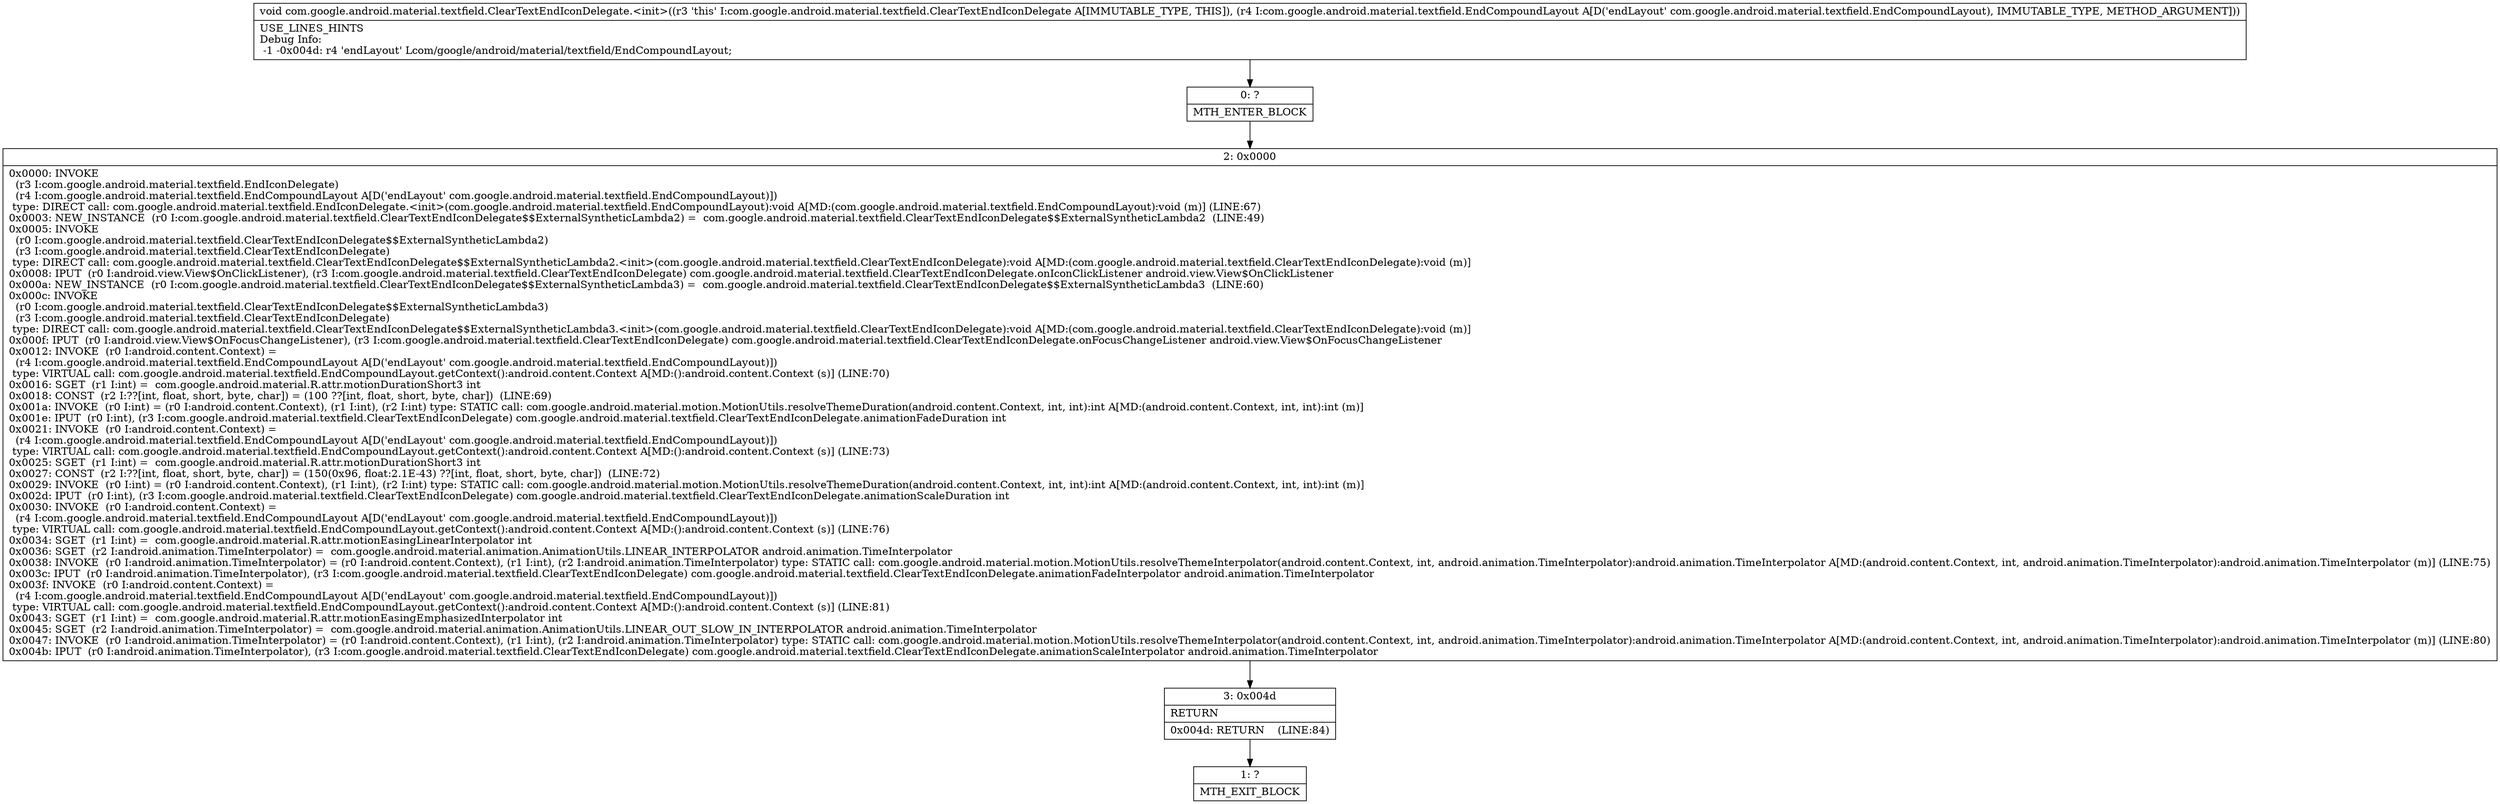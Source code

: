 digraph "CFG forcom.google.android.material.textfield.ClearTextEndIconDelegate.\<init\>(Lcom\/google\/android\/material\/textfield\/EndCompoundLayout;)V" {
Node_0 [shape=record,label="{0\:\ ?|MTH_ENTER_BLOCK\l}"];
Node_2 [shape=record,label="{2\:\ 0x0000|0x0000: INVOKE  \l  (r3 I:com.google.android.material.textfield.EndIconDelegate)\l  (r4 I:com.google.android.material.textfield.EndCompoundLayout A[D('endLayout' com.google.android.material.textfield.EndCompoundLayout)])\l type: DIRECT call: com.google.android.material.textfield.EndIconDelegate.\<init\>(com.google.android.material.textfield.EndCompoundLayout):void A[MD:(com.google.android.material.textfield.EndCompoundLayout):void (m)] (LINE:67)\l0x0003: NEW_INSTANCE  (r0 I:com.google.android.material.textfield.ClearTextEndIconDelegate$$ExternalSyntheticLambda2) =  com.google.android.material.textfield.ClearTextEndIconDelegate$$ExternalSyntheticLambda2  (LINE:49)\l0x0005: INVOKE  \l  (r0 I:com.google.android.material.textfield.ClearTextEndIconDelegate$$ExternalSyntheticLambda2)\l  (r3 I:com.google.android.material.textfield.ClearTextEndIconDelegate)\l type: DIRECT call: com.google.android.material.textfield.ClearTextEndIconDelegate$$ExternalSyntheticLambda2.\<init\>(com.google.android.material.textfield.ClearTextEndIconDelegate):void A[MD:(com.google.android.material.textfield.ClearTextEndIconDelegate):void (m)]\l0x0008: IPUT  (r0 I:android.view.View$OnClickListener), (r3 I:com.google.android.material.textfield.ClearTextEndIconDelegate) com.google.android.material.textfield.ClearTextEndIconDelegate.onIconClickListener android.view.View$OnClickListener \l0x000a: NEW_INSTANCE  (r0 I:com.google.android.material.textfield.ClearTextEndIconDelegate$$ExternalSyntheticLambda3) =  com.google.android.material.textfield.ClearTextEndIconDelegate$$ExternalSyntheticLambda3  (LINE:60)\l0x000c: INVOKE  \l  (r0 I:com.google.android.material.textfield.ClearTextEndIconDelegate$$ExternalSyntheticLambda3)\l  (r3 I:com.google.android.material.textfield.ClearTextEndIconDelegate)\l type: DIRECT call: com.google.android.material.textfield.ClearTextEndIconDelegate$$ExternalSyntheticLambda3.\<init\>(com.google.android.material.textfield.ClearTextEndIconDelegate):void A[MD:(com.google.android.material.textfield.ClearTextEndIconDelegate):void (m)]\l0x000f: IPUT  (r0 I:android.view.View$OnFocusChangeListener), (r3 I:com.google.android.material.textfield.ClearTextEndIconDelegate) com.google.android.material.textfield.ClearTextEndIconDelegate.onFocusChangeListener android.view.View$OnFocusChangeListener \l0x0012: INVOKE  (r0 I:android.content.Context) = \l  (r4 I:com.google.android.material.textfield.EndCompoundLayout A[D('endLayout' com.google.android.material.textfield.EndCompoundLayout)])\l type: VIRTUAL call: com.google.android.material.textfield.EndCompoundLayout.getContext():android.content.Context A[MD:():android.content.Context (s)] (LINE:70)\l0x0016: SGET  (r1 I:int) =  com.google.android.material.R.attr.motionDurationShort3 int \l0x0018: CONST  (r2 I:??[int, float, short, byte, char]) = (100 ??[int, float, short, byte, char])  (LINE:69)\l0x001a: INVOKE  (r0 I:int) = (r0 I:android.content.Context), (r1 I:int), (r2 I:int) type: STATIC call: com.google.android.material.motion.MotionUtils.resolveThemeDuration(android.content.Context, int, int):int A[MD:(android.content.Context, int, int):int (m)]\l0x001e: IPUT  (r0 I:int), (r3 I:com.google.android.material.textfield.ClearTextEndIconDelegate) com.google.android.material.textfield.ClearTextEndIconDelegate.animationFadeDuration int \l0x0021: INVOKE  (r0 I:android.content.Context) = \l  (r4 I:com.google.android.material.textfield.EndCompoundLayout A[D('endLayout' com.google.android.material.textfield.EndCompoundLayout)])\l type: VIRTUAL call: com.google.android.material.textfield.EndCompoundLayout.getContext():android.content.Context A[MD:():android.content.Context (s)] (LINE:73)\l0x0025: SGET  (r1 I:int) =  com.google.android.material.R.attr.motionDurationShort3 int \l0x0027: CONST  (r2 I:??[int, float, short, byte, char]) = (150(0x96, float:2.1E\-43) ??[int, float, short, byte, char])  (LINE:72)\l0x0029: INVOKE  (r0 I:int) = (r0 I:android.content.Context), (r1 I:int), (r2 I:int) type: STATIC call: com.google.android.material.motion.MotionUtils.resolveThemeDuration(android.content.Context, int, int):int A[MD:(android.content.Context, int, int):int (m)]\l0x002d: IPUT  (r0 I:int), (r3 I:com.google.android.material.textfield.ClearTextEndIconDelegate) com.google.android.material.textfield.ClearTextEndIconDelegate.animationScaleDuration int \l0x0030: INVOKE  (r0 I:android.content.Context) = \l  (r4 I:com.google.android.material.textfield.EndCompoundLayout A[D('endLayout' com.google.android.material.textfield.EndCompoundLayout)])\l type: VIRTUAL call: com.google.android.material.textfield.EndCompoundLayout.getContext():android.content.Context A[MD:():android.content.Context (s)] (LINE:76)\l0x0034: SGET  (r1 I:int) =  com.google.android.material.R.attr.motionEasingLinearInterpolator int \l0x0036: SGET  (r2 I:android.animation.TimeInterpolator) =  com.google.android.material.animation.AnimationUtils.LINEAR_INTERPOLATOR android.animation.TimeInterpolator \l0x0038: INVOKE  (r0 I:android.animation.TimeInterpolator) = (r0 I:android.content.Context), (r1 I:int), (r2 I:android.animation.TimeInterpolator) type: STATIC call: com.google.android.material.motion.MotionUtils.resolveThemeInterpolator(android.content.Context, int, android.animation.TimeInterpolator):android.animation.TimeInterpolator A[MD:(android.content.Context, int, android.animation.TimeInterpolator):android.animation.TimeInterpolator (m)] (LINE:75)\l0x003c: IPUT  (r0 I:android.animation.TimeInterpolator), (r3 I:com.google.android.material.textfield.ClearTextEndIconDelegate) com.google.android.material.textfield.ClearTextEndIconDelegate.animationFadeInterpolator android.animation.TimeInterpolator \l0x003f: INVOKE  (r0 I:android.content.Context) = \l  (r4 I:com.google.android.material.textfield.EndCompoundLayout A[D('endLayout' com.google.android.material.textfield.EndCompoundLayout)])\l type: VIRTUAL call: com.google.android.material.textfield.EndCompoundLayout.getContext():android.content.Context A[MD:():android.content.Context (s)] (LINE:81)\l0x0043: SGET  (r1 I:int) =  com.google.android.material.R.attr.motionEasingEmphasizedInterpolator int \l0x0045: SGET  (r2 I:android.animation.TimeInterpolator) =  com.google.android.material.animation.AnimationUtils.LINEAR_OUT_SLOW_IN_INTERPOLATOR android.animation.TimeInterpolator \l0x0047: INVOKE  (r0 I:android.animation.TimeInterpolator) = (r0 I:android.content.Context), (r1 I:int), (r2 I:android.animation.TimeInterpolator) type: STATIC call: com.google.android.material.motion.MotionUtils.resolveThemeInterpolator(android.content.Context, int, android.animation.TimeInterpolator):android.animation.TimeInterpolator A[MD:(android.content.Context, int, android.animation.TimeInterpolator):android.animation.TimeInterpolator (m)] (LINE:80)\l0x004b: IPUT  (r0 I:android.animation.TimeInterpolator), (r3 I:com.google.android.material.textfield.ClearTextEndIconDelegate) com.google.android.material.textfield.ClearTextEndIconDelegate.animationScaleInterpolator android.animation.TimeInterpolator \l}"];
Node_3 [shape=record,label="{3\:\ 0x004d|RETURN\l|0x004d: RETURN    (LINE:84)\l}"];
Node_1 [shape=record,label="{1\:\ ?|MTH_EXIT_BLOCK\l}"];
MethodNode[shape=record,label="{void com.google.android.material.textfield.ClearTextEndIconDelegate.\<init\>((r3 'this' I:com.google.android.material.textfield.ClearTextEndIconDelegate A[IMMUTABLE_TYPE, THIS]), (r4 I:com.google.android.material.textfield.EndCompoundLayout A[D('endLayout' com.google.android.material.textfield.EndCompoundLayout), IMMUTABLE_TYPE, METHOD_ARGUMENT]))  | USE_LINES_HINTS\lDebug Info:\l  \-1 \-0x004d: r4 'endLayout' Lcom\/google\/android\/material\/textfield\/EndCompoundLayout;\l}"];
MethodNode -> Node_0;Node_0 -> Node_2;
Node_2 -> Node_3;
Node_3 -> Node_1;
}

